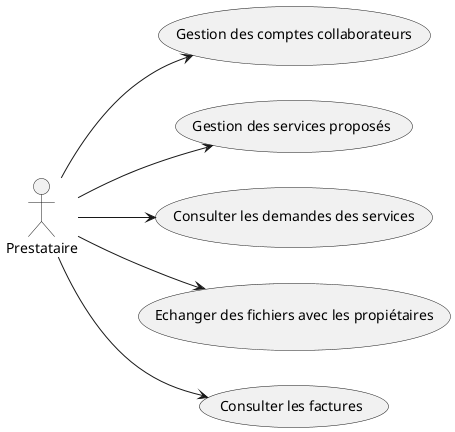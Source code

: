 @startuml
left to right direction
(Gestion des comptes collaborateurs) as (1)
(Gestion des services proposés) as (2)
(Consulter les demandes des services) as (3)
(Echanger des fichiers avec les propiétaires) as (4)
(Consulter les factures) as (5)
Prestataire --> (1)
Prestataire --> (2)
Prestataire --> (3)
Prestataire --> (4)
Prestataire --> (5)
@enduml
